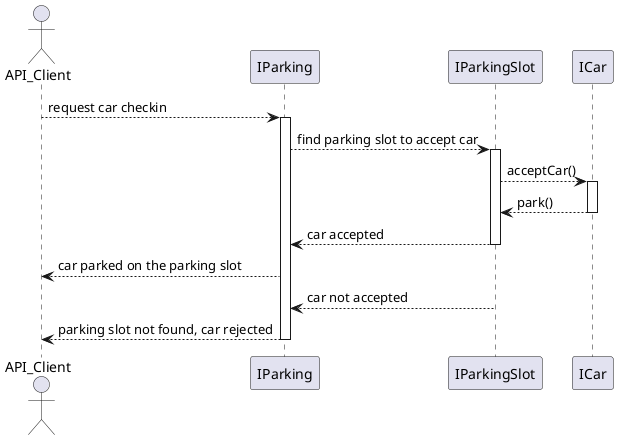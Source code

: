 @startuml

actor API_Client

API_Client --> IParking : request car checkin

activate IParking

IParking --> IParkingSlot : find parking slot to accept car

activate IParkingSlot

IParkingSlot --> ICar : acceptCar()

activate ICar

ICar  --> IParkingSlot : park()

deactivate ICar

IParkingSlot --> IParking : car accepted

deactivate IParkingSlot

IParking --> API_Client : car parked on the parking slot

IParkingSlot --> IParking : car not accepted

IParking --> API_Client : parking slot not found, car rejected

deactivate IParking

@enduml